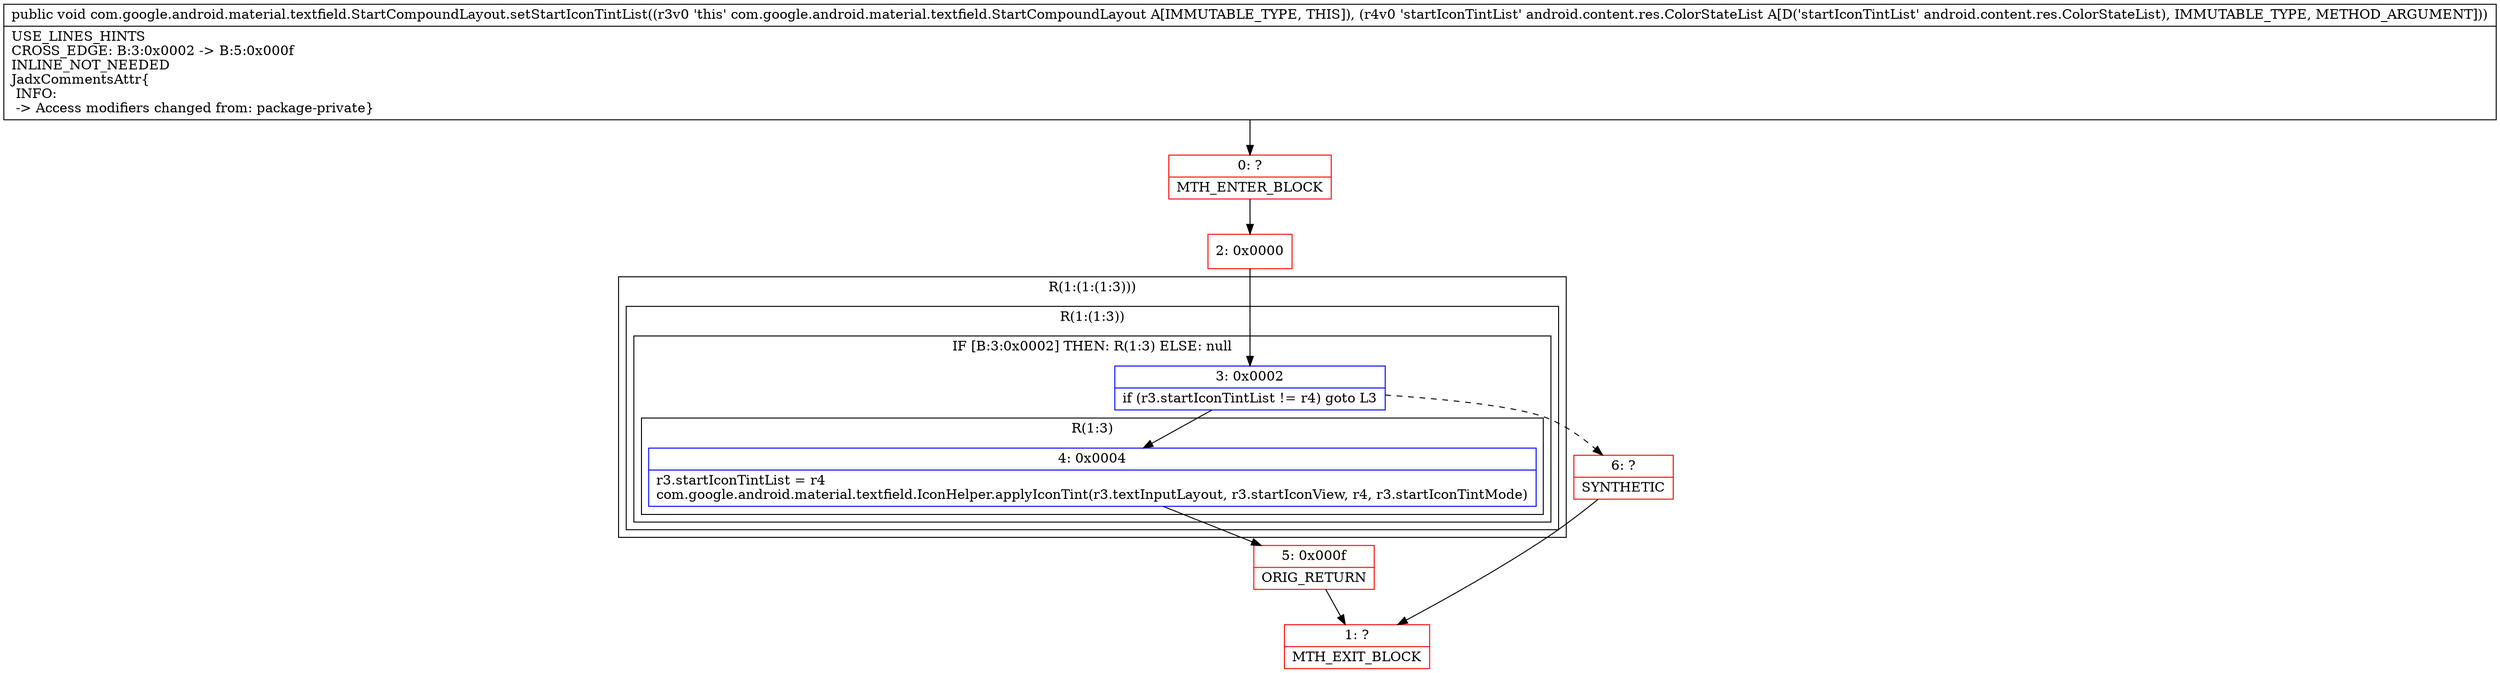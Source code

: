 digraph "CFG forcom.google.android.material.textfield.StartCompoundLayout.setStartIconTintList(Landroid\/content\/res\/ColorStateList;)V" {
subgraph cluster_Region_195270925 {
label = "R(1:(1:(1:3)))";
node [shape=record,color=blue];
subgraph cluster_Region_1787763049 {
label = "R(1:(1:3))";
node [shape=record,color=blue];
subgraph cluster_IfRegion_833986922 {
label = "IF [B:3:0x0002] THEN: R(1:3) ELSE: null";
node [shape=record,color=blue];
Node_3 [shape=record,label="{3\:\ 0x0002|if (r3.startIconTintList != r4) goto L3\l}"];
subgraph cluster_Region_1599180137 {
label = "R(1:3)";
node [shape=record,color=blue];
Node_4 [shape=record,label="{4\:\ 0x0004|r3.startIconTintList = r4\lcom.google.android.material.textfield.IconHelper.applyIconTint(r3.textInputLayout, r3.startIconView, r4, r3.startIconTintMode)\l}"];
}
}
}
}
Node_0 [shape=record,color=red,label="{0\:\ ?|MTH_ENTER_BLOCK\l}"];
Node_2 [shape=record,color=red,label="{2\:\ 0x0000}"];
Node_5 [shape=record,color=red,label="{5\:\ 0x000f|ORIG_RETURN\l}"];
Node_1 [shape=record,color=red,label="{1\:\ ?|MTH_EXIT_BLOCK\l}"];
Node_6 [shape=record,color=red,label="{6\:\ ?|SYNTHETIC\l}"];
MethodNode[shape=record,label="{public void com.google.android.material.textfield.StartCompoundLayout.setStartIconTintList((r3v0 'this' com.google.android.material.textfield.StartCompoundLayout A[IMMUTABLE_TYPE, THIS]), (r4v0 'startIconTintList' android.content.res.ColorStateList A[D('startIconTintList' android.content.res.ColorStateList), IMMUTABLE_TYPE, METHOD_ARGUMENT]))  | USE_LINES_HINTS\lCROSS_EDGE: B:3:0x0002 \-\> B:5:0x000f\lINLINE_NOT_NEEDED\lJadxCommentsAttr\{\l INFO: \l \-\> Access modifiers changed from: package\-private\}\l}"];
MethodNode -> Node_0;Node_3 -> Node_4;
Node_3 -> Node_6[style=dashed];
Node_4 -> Node_5;
Node_0 -> Node_2;
Node_2 -> Node_3;
Node_5 -> Node_1;
Node_6 -> Node_1;
}

